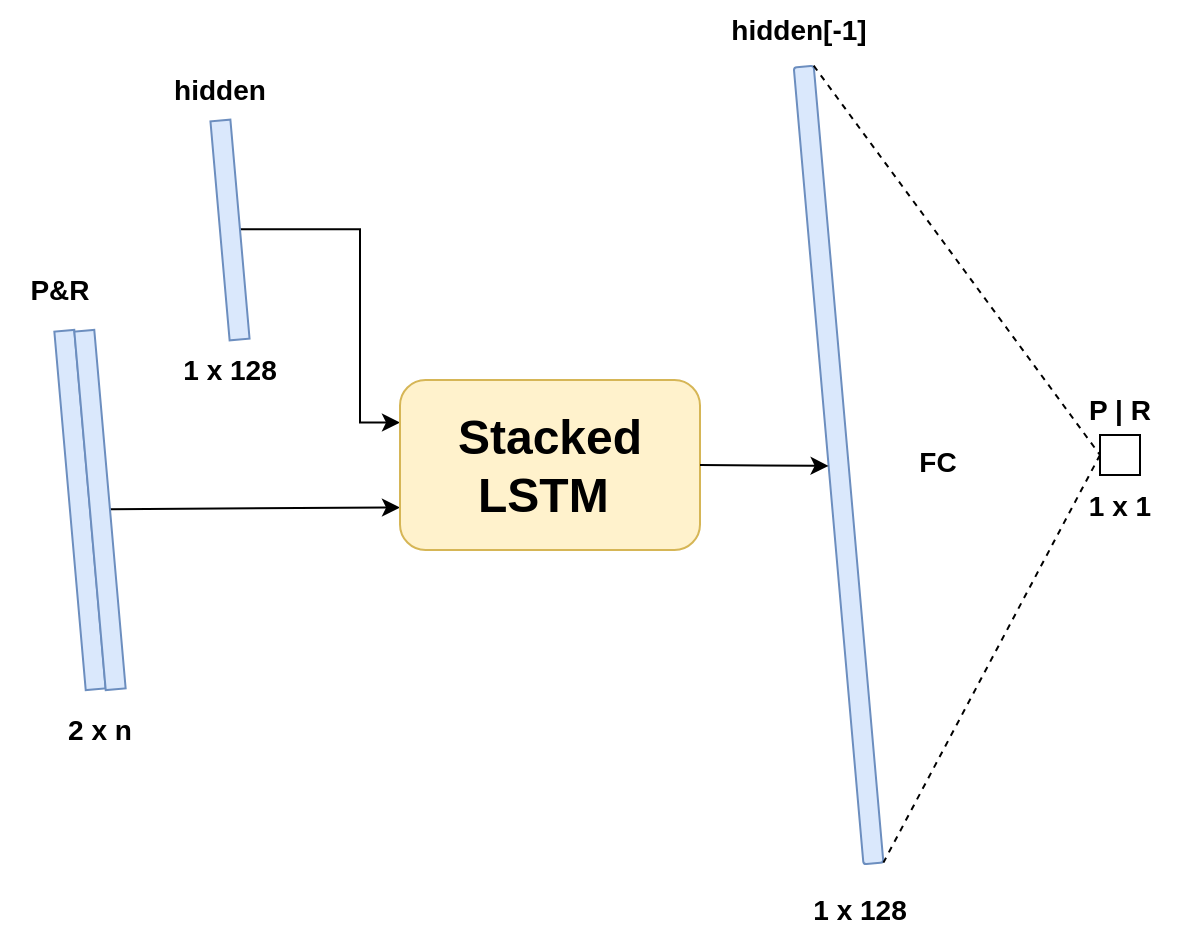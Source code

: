 <mxfile version="18.0.3" type="device"><diagram id="ZfmZX-me3lmmX-kZw-jF" name="Page-1"><mxGraphModel dx="983" dy="927" grid="1" gridSize="10" guides="1" tooltips="1" connect="1" arrows="1" fold="1" page="1" pageScale="1" pageWidth="827" pageHeight="1169" math="0" shadow="0"><root><mxCell id="0"/><mxCell id="1" parent="0"/><mxCell id="zvfg_8uaJAZZ_lRUmyxb-1" value="&lt;span style=&quot;color: rgba(0, 0, 0, 0); font-family: monospace; font-size: 0px; text-align: start; background-color: rgb(248, 249, 250);&quot;&gt;%3CmxGraphModel%3E%3Croot%3E%3CmxCell%20id%3D%220%22%2F%3E%3CmxCell%20id%3D%221%22%20parent%3D%220%22%2F%3E%3CmxCell%20id%3D%222%22%20value%3D%22%22%20style%3D%22rounded%3D0%3BwhiteSpace%3Dwrap%3Bhtml%3D1%3Brotation%3D85%3BfillColor%3D%23dae8fc%3BstrokeColor%3D%236c8ebf%3B%22%20vertex%3D%221%22%20parent%3D%221%22%3E%3CmxGeometry%20x%3D%22-20%22%20y%3D%22270%22%20width%3D%22240%22%20height%3D%2210%22%20as%3D%22geometry%22%2F%3E%3C%2FmxCell%3E%3C%2Froot%3E%3C%2FmxGraphModel%3E&lt;/span&gt;" style="rounded=0;whiteSpace=wrap;html=1;rotation=85;fillColor=#dae8fc;strokeColor=#6c8ebf;" vertex="1" parent="1"><mxGeometry x="10" y="270" width="180" height="10" as="geometry"/></mxCell><mxCell id="zvfg_8uaJAZZ_lRUmyxb-2" style="edgeStyle=none;rounded=0;orthogonalLoop=1;jettySize=auto;html=1;exitX=0.5;exitY=0;exitDx=0;exitDy=0;entryX=0;entryY=0.75;entryDx=0;entryDy=0;fontSize=24;" edge="1" parent="1" source="zvfg_8uaJAZZ_lRUmyxb-3" target="zvfg_8uaJAZZ_lRUmyxb-11"><mxGeometry relative="1" as="geometry"><mxPoint x="260" y="273.75" as="targetPoint"/></mxGeometry></mxCell><mxCell id="zvfg_8uaJAZZ_lRUmyxb-3" value="&lt;span style=&quot;color: rgba(0, 0, 0, 0); font-family: monospace; font-size: 0px; text-align: start; background-color: rgb(248, 249, 250);&quot;&gt;%3CmxGraphModel%3E%3Croot%3E%3CmxCell%20id%3D%220%22%2F%3E%3CmxCell%20id%3D%221%22%20parent%3D%220%22%2F%3E%3CmxCell%20id%3D%222%22%20value%3D%22%22%20style%3D%22rounded%3D0%3BwhiteSpace%3Dwrap%3Bhtml%3D1%3Brotation%3D85%3BfillColor%3D%23dae8fc%3BstrokeColor%3D%236c8ebf%3B%22%20vertex%3D%221%22%20parent%3D%221%22%3E%3CmxGeometry%20x%3D%22-20%22%20y%3D%22270%22%20width%3D%22240%22%20height%3D%2210%22%20as%3D%22geometry%22%2F%3E%3C%2FmxCell%3E%3C%2Froot%3E%3C%2FmxGraphModel%3E&lt;/span&gt;" style="rounded=0;whiteSpace=wrap;html=1;rotation=85;fillColor=#dae8fc;strokeColor=#6c8ebf;" vertex="1" parent="1"><mxGeometry x="20" y="270" width="180" height="10" as="geometry"/></mxCell><mxCell id="zvfg_8uaJAZZ_lRUmyxb-4" value="2 x n" style="text;html=1;strokeColor=none;fillColor=none;align=center;verticalAlign=middle;whiteSpace=wrap;rounded=0;fontSize=14;fontStyle=1" vertex="1" parent="1"><mxGeometry x="80" y="370" width="60" height="30" as="geometry"/></mxCell><mxCell id="zvfg_8uaJAZZ_lRUmyxb-5" value="P&amp;amp;R" style="text;html=1;strokeColor=none;fillColor=none;align=center;verticalAlign=middle;whiteSpace=wrap;rounded=0;fontSize=14;fontStyle=1" vertex="1" parent="1"><mxGeometry x="60" y="150" width="60" height="30" as="geometry"/></mxCell><mxCell id="zvfg_8uaJAZZ_lRUmyxb-7" style="edgeStyle=orthogonalEdgeStyle;rounded=0;orthogonalLoop=1;jettySize=auto;html=1;exitX=0.5;exitY=0;exitDx=0;exitDy=0;entryX=0;entryY=0.25;entryDx=0;entryDy=0;fontSize=24;" edge="1" parent="1" source="zvfg_8uaJAZZ_lRUmyxb-8" target="zvfg_8uaJAZZ_lRUmyxb-11"><mxGeometry relative="1" as="geometry"><mxPoint x="260" y="231.25" as="targetPoint"/><Array as="points"><mxPoint x="240" y="135"/><mxPoint x="240" y="231"/></Array></mxGeometry></mxCell><mxCell id="zvfg_8uaJAZZ_lRUmyxb-8" value="&lt;span style=&quot;color: rgba(0, 0, 0, 0); font-family: monospace; font-size: 0px; text-align: start; background-color: rgb(248, 249, 250);&quot;&gt;%3CmxGraphModel%3E%3Croot%3E%3CmxCell%20id%3D%220%22%2F%3E%3CmxCell%20id%3D%221%22%20parent%3D%220%22%2F%3E%3CmxCell%20id%3D%222%22%20value%3D%22%22%20style%3D%22rounded%3D0%3BwhiteSpace%3Dwrap%3Bhtml%3D1%3Brotation%3D85%3BfillColor%3D%23dae8fc%3BstrokeColor%3D%236c8ebf%3B%22%20vertex%3D%221%22%20parent%3D%221%22%3E%3CmxGeometry%20x%3D%22-20%22%20y%3D%22270%22%20width%3D%22240%22%20height%3D%2210%22%20as%3D%22geometry%22%2F%3E%3C%2FmxCell%3E%3C%2Froot%3E%3C%2FmxGraphModel%3E&lt;/span&gt;" style="rounded=0;whiteSpace=wrap;html=1;rotation=85;fillColor=#dae8fc;strokeColor=#6c8ebf;" vertex="1" parent="1"><mxGeometry x="120.0" y="130" width="110" height="10" as="geometry"/></mxCell><mxCell id="zvfg_8uaJAZZ_lRUmyxb-9" value="hidden" style="text;html=1;strokeColor=none;fillColor=none;align=center;verticalAlign=middle;whiteSpace=wrap;rounded=0;fontSize=14;fontStyle=1" vertex="1" parent="1"><mxGeometry x="140" y="50" width="60" height="30" as="geometry"/></mxCell><mxCell id="zvfg_8uaJAZZ_lRUmyxb-10" value="1 x 128" style="text;html=1;strokeColor=none;fillColor=none;align=center;verticalAlign=middle;whiteSpace=wrap;rounded=0;fontSize=14;fontStyle=1" vertex="1" parent="1"><mxGeometry x="145" y="190" width="60" height="30" as="geometry"/></mxCell><mxCell id="zvfg_8uaJAZZ_lRUmyxb-11" value="Stacked LSTM&amp;nbsp;" style="rounded=1;whiteSpace=wrap;html=1;fontSize=24;fillColor=#fff2cc;strokeColor=#d6b656;fontStyle=1" vertex="1" parent="1"><mxGeometry x="260" y="210" width="150" height="85" as="geometry"/></mxCell><mxCell id="zvfg_8uaJAZZ_lRUmyxb-22" value="&lt;span style=&quot;font-size: 14px;&quot;&gt;&lt;font style=&quot;font-size: 14px;&quot;&gt;hidden[-1]&lt;br&gt;&lt;/font&gt;&lt;/span&gt;" style="text;html=1;strokeColor=none;fillColor=none;align=center;verticalAlign=middle;whiteSpace=wrap;rounded=0;fontStyle=1;fontSize=14;" vertex="1" parent="1"><mxGeometry x="418.58" y="20" width="80.71" height="30" as="geometry"/></mxCell><mxCell id="zvfg_8uaJAZZ_lRUmyxb-23" value="&lt;font style=&quot;font-size: 14px;&quot;&gt;1 x 128&lt;/font&gt;" style="text;html=1;strokeColor=none;fillColor=none;align=center;verticalAlign=middle;whiteSpace=wrap;rounded=0;fontStyle=1;fontSize=14;" vertex="1" parent="1"><mxGeometry x="460" y="460" width="60" height="30" as="geometry"/></mxCell><mxCell id="zvfg_8uaJAZZ_lRUmyxb-25" value="FC" style="text;html=1;strokeColor=none;fillColor=none;align=center;verticalAlign=middle;whiteSpace=wrap;rounded=0;fontStyle=1;fontSize=14;" vertex="1" parent="1"><mxGeometry x="499.29" y="236.26" width="60" height="30" as="geometry"/></mxCell><mxCell id="zvfg_8uaJAZZ_lRUmyxb-26" value="" style="rounded=1;whiteSpace=wrap;html=1;glass=0;fontFamily=Helvetica;fontSize=14;fontColor=default;strokeColor=#6c8ebf;fillColor=#dae8fc;rotation=85;fontStyle=1" vertex="1" parent="1"><mxGeometry x="279.29" y="247.5" width="400" height="10" as="geometry"/></mxCell><mxCell id="zvfg_8uaJAZZ_lRUmyxb-27" value="" style="endArrow=none;dashed=1;html=1;rounded=0;fontFamily=Helvetica;fontSize=14;fontColor=default;entryX=0;entryY=0.5;entryDx=0;entryDy=0;exitX=0;exitY=0;exitDx=0;exitDy=0;fontStyle=1" edge="1" parent="1" source="zvfg_8uaJAZZ_lRUmyxb-26" target="zvfg_8uaJAZZ_lRUmyxb-41"><mxGeometry width="50" height="50" relative="1" as="geometry"><mxPoint x="354.29" y="265" as="sourcePoint"/><mxPoint x="558.309" y="158.684" as="targetPoint"/></mxGeometry></mxCell><mxCell id="zvfg_8uaJAZZ_lRUmyxb-28" value="" style="endArrow=none;dashed=1;html=1;rounded=0;fontFamily=Helvetica;fontSize=14;fontColor=default;exitX=0;exitY=0.5;exitDx=0;exitDy=0;entryX=1;entryY=0;entryDx=0;entryDy=0;fontStyle=1" edge="1" parent="1" source="zvfg_8uaJAZZ_lRUmyxb-41" target="zvfg_8uaJAZZ_lRUmyxb-26"><mxGeometry width="50" height="50" relative="1" as="geometry"><mxPoint x="575.419" y="354.247" as="sourcePoint"/><mxPoint x="504.29" y="445" as="targetPoint"/></mxGeometry></mxCell><mxCell id="zvfg_8uaJAZZ_lRUmyxb-34" value="&lt;span style=&quot;font-size: 14px;&quot;&gt;&lt;font style=&quot;font-size: 14px;&quot;&gt;P | R&lt;/font&gt;&lt;/span&gt;" style="text;html=1;strokeColor=none;fillColor=none;align=center;verticalAlign=middle;whiteSpace=wrap;rounded=0;fontStyle=1;fontSize=14;" vertex="1" parent="1"><mxGeometry x="590.0" y="210" width="60" height="30" as="geometry"/></mxCell><mxCell id="zvfg_8uaJAZZ_lRUmyxb-35" value="&lt;span style=&quot;font-size: 14px;&quot;&gt;&lt;font style=&quot;font-size: 14px;&quot;&gt;1 x 1&lt;/font&gt;&lt;/span&gt;" style="text;html=1;strokeColor=none;fillColor=none;align=center;verticalAlign=middle;whiteSpace=wrap;rounded=0;fontStyle=1;fontSize=14;" vertex="1" parent="1"><mxGeometry x="590" y="257.5" width="60" height="30" as="geometry"/></mxCell><mxCell id="zvfg_8uaJAZZ_lRUmyxb-36" style="edgeStyle=none;shape=connector;rounded=0;orthogonalLoop=1;jettySize=auto;html=1;exitX=1;exitY=0.5;exitDx=0;exitDy=0;labelBackgroundColor=default;fontFamily=Helvetica;fontSize=14;fontColor=default;endArrow=classic;endFill=1;strokeColor=default;entryX=0.5;entryY=1;entryDx=0;entryDy=0;fontStyle=1" edge="1" parent="1" source="zvfg_8uaJAZZ_lRUmyxb-11" target="zvfg_8uaJAZZ_lRUmyxb-26"><mxGeometry relative="1" as="geometry"><mxPoint x="465.019" y="252.246" as="targetPoint"/><mxPoint x="419.29" y="251.265" as="sourcePoint"/></mxGeometry></mxCell><mxCell id="zvfg_8uaJAZZ_lRUmyxb-41" value="" style="whiteSpace=wrap;html=1;aspect=fixed;" vertex="1" parent="1"><mxGeometry x="610" y="237.5" width="20" height="20" as="geometry"/></mxCell></root></mxGraphModel></diagram></mxfile>